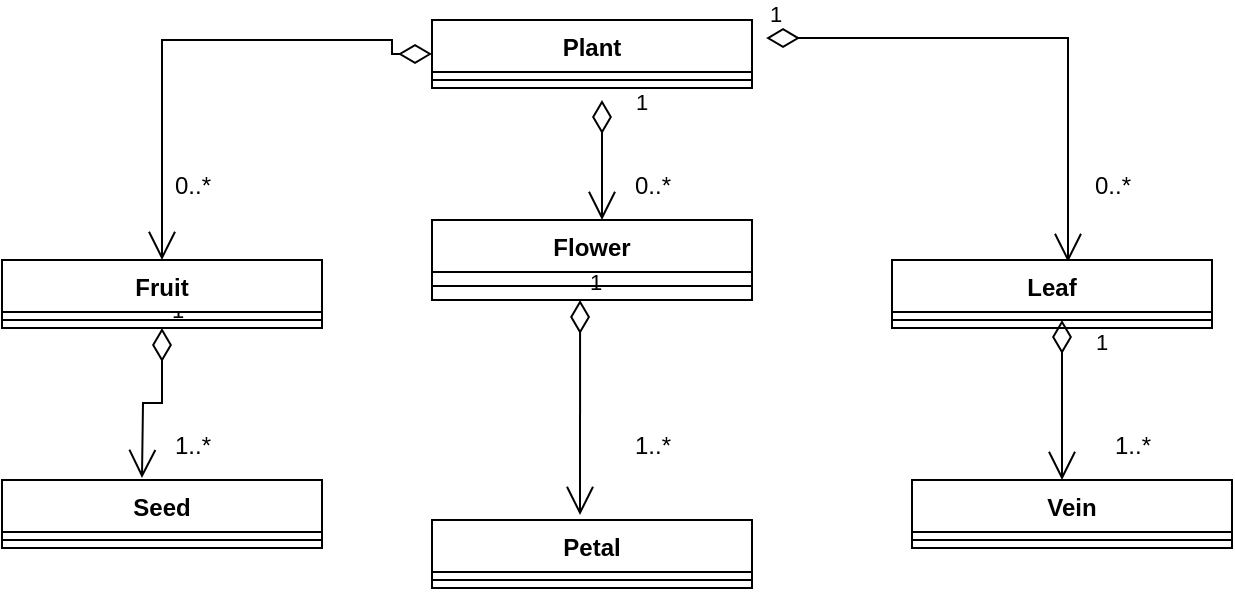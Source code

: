 <mxfile version="24.7.1" type="google">
  <diagram name="Page-1" id="Pk_4a0eg09pZhP5AUs6S">
    <mxGraphModel grid="1" page="1" gridSize="10" guides="1" tooltips="1" connect="1" arrows="1" fold="1" pageScale="1" pageWidth="850" pageHeight="1100" math="0" shadow="0">
      <root>
        <mxCell id="0" />
        <mxCell id="1" parent="0" />
        <mxCell id="prs6FUgYwXnfeBfyGkUR-8" value="1" style="endArrow=open;html=1;endSize=12;startArrow=diamondThin;startSize=14;startFill=0;edgeStyle=orthogonalEdgeStyle;align=left;verticalAlign=bottom;rounded=0;entryX=0.5;entryY=0;entryDx=0;entryDy=0;exitX=0;exitY=0.5;exitDx=0;exitDy=0;" edge="1" parent="1" source="prs6FUgYwXnfeBfyGkUR-48" target="prs6FUgYwXnfeBfyGkUR-22">
          <mxGeometry x="-1" y="3" relative="1" as="geometry">
            <mxPoint x="341" y="180" as="sourcePoint" />
            <mxPoint x="215" y="280" as="targetPoint" />
            <Array as="points">
              <mxPoint x="330" y="187" />
              <mxPoint x="330" y="180" />
              <mxPoint x="215" y="180" />
            </Array>
          </mxGeometry>
        </mxCell>
        <mxCell id="prs6FUgYwXnfeBfyGkUR-9" value="1" style="endArrow=open;html=1;endSize=12;startArrow=diamondThin;startSize=14;startFill=0;edgeStyle=orthogonalEdgeStyle;align=left;verticalAlign=bottom;rounded=0;exitX=1.044;exitY=0.265;exitDx=0;exitDy=0;exitPerimeter=0;entryX=0.55;entryY=0.029;entryDx=0;entryDy=0;entryPerimeter=0;" edge="1" parent="1" source="prs6FUgYwXnfeBfyGkUR-48" target="prs6FUgYwXnfeBfyGkUR-32">
          <mxGeometry x="-1" y="3" relative="1" as="geometry">
            <mxPoint x="483.95" y="180" as="sourcePoint" />
            <mxPoint x="665" y="270" as="targetPoint" />
          </mxGeometry>
        </mxCell>
        <mxCell id="prs6FUgYwXnfeBfyGkUR-10" value="1" style="endArrow=open;html=1;endSize=12;startArrow=diamondThin;startSize=14;startFill=0;edgeStyle=orthogonalEdgeStyle;align=left;verticalAlign=bottom;rounded=0;exitX=0.5;exitY=1;exitDx=0;exitDy=0;entryX=0.409;entryY=-0.02;entryDx=0;entryDy=0;entryPerimeter=0;" edge="1" parent="1" source="prs6FUgYwXnfeBfyGkUR-22">
          <mxGeometry x="-1" y="3" relative="1" as="geometry">
            <mxPoint x="194.99" y="329" as="sourcePoint" />
            <mxPoint x="204.99" y="399" as="targetPoint" />
          </mxGeometry>
        </mxCell>
        <mxCell id="prs6FUgYwXnfeBfyGkUR-11" value="1" style="endArrow=open;html=1;endSize=12;startArrow=diamondThin;startSize=14;startFill=0;edgeStyle=orthogonalEdgeStyle;align=left;verticalAlign=bottom;rounded=0;entryX=0.436;entryY=-0.02;entryDx=0;entryDy=0;entryPerimeter=0;" edge="1" parent="1">
          <mxGeometry x="-1" y="3" relative="1" as="geometry">
            <mxPoint x="424.04" y="310" as="sourcePoint" />
            <mxPoint x="424.0" y="417.5" as="targetPoint" />
          </mxGeometry>
        </mxCell>
        <mxCell id="prs6FUgYwXnfeBfyGkUR-12" value="1" style="endArrow=open;html=1;endSize=12;startArrow=diamondThin;startSize=14;startFill=0;edgeStyle=orthogonalEdgeStyle;align=left;verticalAlign=bottom;rounded=0;exitX=0.5;exitY=1;exitDx=0;exitDy=0;entryX=0.5;entryY=0;entryDx=0;entryDy=0;" edge="1" parent="1">
          <mxGeometry x="-0.667" y="15" relative="1" as="geometry">
            <mxPoint x="435" y="210" as="sourcePoint" />
            <mxPoint x="435" y="270" as="targetPoint" />
            <mxPoint as="offset" />
          </mxGeometry>
        </mxCell>
        <mxCell id="prs6FUgYwXnfeBfyGkUR-13" value="1" style="endArrow=open;html=1;endSize=12;startArrow=diamondThin;startSize=14;startFill=0;edgeStyle=orthogonalEdgeStyle;align=left;verticalAlign=bottom;rounded=0;exitX=0.5;exitY=1;exitDx=0;exitDy=0;entryX=0.5;entryY=0;entryDx=0;entryDy=0;" edge="1" parent="1">
          <mxGeometry x="-0.499" y="15" relative="1" as="geometry">
            <mxPoint x="665" y="320" as="sourcePoint" />
            <mxPoint x="665" y="400" as="targetPoint" />
            <mxPoint as="offset" />
          </mxGeometry>
        </mxCell>
        <mxCell id="prs6FUgYwXnfeBfyGkUR-14" value="0..*" style="text;html=1;align=center;verticalAlign=middle;resizable=0;points=[];autosize=1;strokeColor=none;fillColor=none;" vertex="1" parent="1">
          <mxGeometry x="210" y="238" width="40" height="30" as="geometry" />
        </mxCell>
        <mxCell id="prs6FUgYwXnfeBfyGkUR-15" value="1..*" style="text;html=1;align=center;verticalAlign=middle;resizable=0;points=[];autosize=1;strokeColor=none;fillColor=none;" vertex="1" parent="1">
          <mxGeometry x="210" y="368" width="40" height="30" as="geometry" />
        </mxCell>
        <mxCell id="prs6FUgYwXnfeBfyGkUR-16" value="0..*" style="text;html=1;align=center;verticalAlign=middle;resizable=0;points=[];autosize=1;strokeColor=none;fillColor=none;" vertex="1" parent="1">
          <mxGeometry x="440" y="238" width="40" height="30" as="geometry" />
        </mxCell>
        <mxCell id="prs6FUgYwXnfeBfyGkUR-17" value="1..*" style="text;html=1;align=center;verticalAlign=middle;resizable=0;points=[];autosize=1;strokeColor=none;fillColor=none;" vertex="1" parent="1">
          <mxGeometry x="440" y="368" width="40" height="30" as="geometry" />
        </mxCell>
        <mxCell id="prs6FUgYwXnfeBfyGkUR-18" value="0..*" style="text;html=1;align=center;verticalAlign=middle;resizable=0;points=[];autosize=1;strokeColor=none;fillColor=none;" vertex="1" parent="1">
          <mxGeometry x="670" y="238" width="40" height="30" as="geometry" />
        </mxCell>
        <mxCell id="prs6FUgYwXnfeBfyGkUR-19" value="1..*" style="text;html=1;align=center;verticalAlign=middle;resizable=0;points=[];autosize=1;strokeColor=none;fillColor=none;" vertex="1" parent="1">
          <mxGeometry x="680" y="368" width="40" height="30" as="geometry" />
        </mxCell>
        <mxCell id="prs6FUgYwXnfeBfyGkUR-22" value="Fruit" style="swimlane;fontStyle=1;align=center;verticalAlign=top;childLayout=stackLayout;horizontal=1;startSize=26;horizontalStack=0;resizeParent=1;resizeParentMax=0;resizeLast=0;collapsible=1;marginBottom=0;whiteSpace=wrap;html=1;" vertex="1" parent="1">
          <mxGeometry x="135" y="290" width="160" height="34" as="geometry" />
        </mxCell>
        <mxCell id="prs6FUgYwXnfeBfyGkUR-24" value="" style="line;strokeWidth=1;fillColor=none;align=left;verticalAlign=middle;spacingTop=-1;spacingLeft=3;spacingRight=3;rotatable=0;labelPosition=right;points=[];portConstraint=eastwest;strokeColor=inherit;" vertex="1" parent="prs6FUgYwXnfeBfyGkUR-22">
          <mxGeometry y="26" width="160" height="8" as="geometry" />
        </mxCell>
        <mxCell id="prs6FUgYwXnfeBfyGkUR-28" value="Flower" style="swimlane;fontStyle=1;align=center;verticalAlign=top;childLayout=stackLayout;horizontal=1;startSize=26;horizontalStack=0;resizeParent=1;resizeParentMax=0;resizeLast=0;collapsible=1;marginBottom=0;whiteSpace=wrap;html=1;" vertex="1" parent="1">
          <mxGeometry x="350" y="270" width="160" height="40" as="geometry" />
        </mxCell>
        <mxCell id="prs6FUgYwXnfeBfyGkUR-30" value="" style="line;strokeWidth=1;fillColor=none;align=left;verticalAlign=middle;spacingTop=-1;spacingLeft=3;spacingRight=3;rotatable=0;labelPosition=right;points=[];portConstraint=eastwest;strokeColor=inherit;" vertex="1" parent="prs6FUgYwXnfeBfyGkUR-28">
          <mxGeometry y="26" width="160" height="14" as="geometry" />
        </mxCell>
        <mxCell id="prs6FUgYwXnfeBfyGkUR-32" value="Leaf" style="swimlane;fontStyle=1;align=center;verticalAlign=top;childLayout=stackLayout;horizontal=1;startSize=26;horizontalStack=0;resizeParent=1;resizeParentMax=0;resizeLast=0;collapsible=1;marginBottom=0;whiteSpace=wrap;html=1;" vertex="1" parent="1">
          <mxGeometry x="580" y="290" width="160" height="34" as="geometry" />
        </mxCell>
        <mxCell id="prs6FUgYwXnfeBfyGkUR-34" value="" style="line;strokeWidth=1;fillColor=none;align=left;verticalAlign=middle;spacingTop=-1;spacingLeft=3;spacingRight=3;rotatable=0;labelPosition=right;points=[];portConstraint=eastwest;strokeColor=inherit;" vertex="1" parent="prs6FUgYwXnfeBfyGkUR-32">
          <mxGeometry y="26" width="160" height="8" as="geometry" />
        </mxCell>
        <mxCell id="prs6FUgYwXnfeBfyGkUR-36" value="Vein" style="swimlane;fontStyle=1;align=center;verticalAlign=top;childLayout=stackLayout;horizontal=1;startSize=26;horizontalStack=0;resizeParent=1;resizeParentMax=0;resizeLast=0;collapsible=1;marginBottom=0;whiteSpace=wrap;html=1;" vertex="1" parent="1">
          <mxGeometry x="590" y="400" width="160" height="34" as="geometry" />
        </mxCell>
        <mxCell id="prs6FUgYwXnfeBfyGkUR-38" value="" style="line;strokeWidth=1;fillColor=none;align=left;verticalAlign=middle;spacingTop=-1;spacingLeft=3;spacingRight=3;rotatable=0;labelPosition=right;points=[];portConstraint=eastwest;strokeColor=inherit;" vertex="1" parent="prs6FUgYwXnfeBfyGkUR-36">
          <mxGeometry y="26" width="160" height="8" as="geometry" />
        </mxCell>
        <mxCell id="prs6FUgYwXnfeBfyGkUR-40" value="Petal" style="swimlane;fontStyle=1;align=center;verticalAlign=top;childLayout=stackLayout;horizontal=1;startSize=26;horizontalStack=0;resizeParent=1;resizeParentMax=0;resizeLast=0;collapsible=1;marginBottom=0;whiteSpace=wrap;html=1;" vertex="1" parent="1">
          <mxGeometry x="350" y="420" width="160" height="34" as="geometry" />
        </mxCell>
        <mxCell id="prs6FUgYwXnfeBfyGkUR-42" value="" style="line;strokeWidth=1;fillColor=none;align=left;verticalAlign=middle;spacingTop=-1;spacingLeft=3;spacingRight=3;rotatable=0;labelPosition=right;points=[];portConstraint=eastwest;strokeColor=inherit;" vertex="1" parent="prs6FUgYwXnfeBfyGkUR-40">
          <mxGeometry y="26" width="160" height="8" as="geometry" />
        </mxCell>
        <mxCell id="prs6FUgYwXnfeBfyGkUR-44" value="Seed" style="swimlane;fontStyle=1;align=center;verticalAlign=top;childLayout=stackLayout;horizontal=1;startSize=26;horizontalStack=0;resizeParent=1;resizeParentMax=0;resizeLast=0;collapsible=1;marginBottom=0;whiteSpace=wrap;html=1;" vertex="1" parent="1">
          <mxGeometry x="135" y="400" width="160" height="34" as="geometry" />
        </mxCell>
        <mxCell id="prs6FUgYwXnfeBfyGkUR-46" value="" style="line;strokeWidth=1;fillColor=none;align=left;verticalAlign=middle;spacingTop=-1;spacingLeft=3;spacingRight=3;rotatable=0;labelPosition=right;points=[];portConstraint=eastwest;strokeColor=inherit;" vertex="1" parent="prs6FUgYwXnfeBfyGkUR-44">
          <mxGeometry y="26" width="160" height="8" as="geometry" />
        </mxCell>
        <mxCell id="prs6FUgYwXnfeBfyGkUR-48" value="Plant" style="swimlane;fontStyle=1;align=center;verticalAlign=top;childLayout=stackLayout;horizontal=1;startSize=26;horizontalStack=0;resizeParent=1;resizeParentMax=0;resizeLast=0;collapsible=1;marginBottom=0;whiteSpace=wrap;html=1;" vertex="1" parent="1">
          <mxGeometry x="350" y="170" width="160" height="34" as="geometry" />
        </mxCell>
        <mxCell id="prs6FUgYwXnfeBfyGkUR-50" value="" style="line;strokeWidth=1;fillColor=none;align=left;verticalAlign=middle;spacingTop=-1;spacingLeft=3;spacingRight=3;rotatable=0;labelPosition=right;points=[];portConstraint=eastwest;strokeColor=inherit;" vertex="1" parent="prs6FUgYwXnfeBfyGkUR-48">
          <mxGeometry y="26" width="160" height="8" as="geometry" />
        </mxCell>
      </root>
    </mxGraphModel>
  </diagram>
</mxfile>
